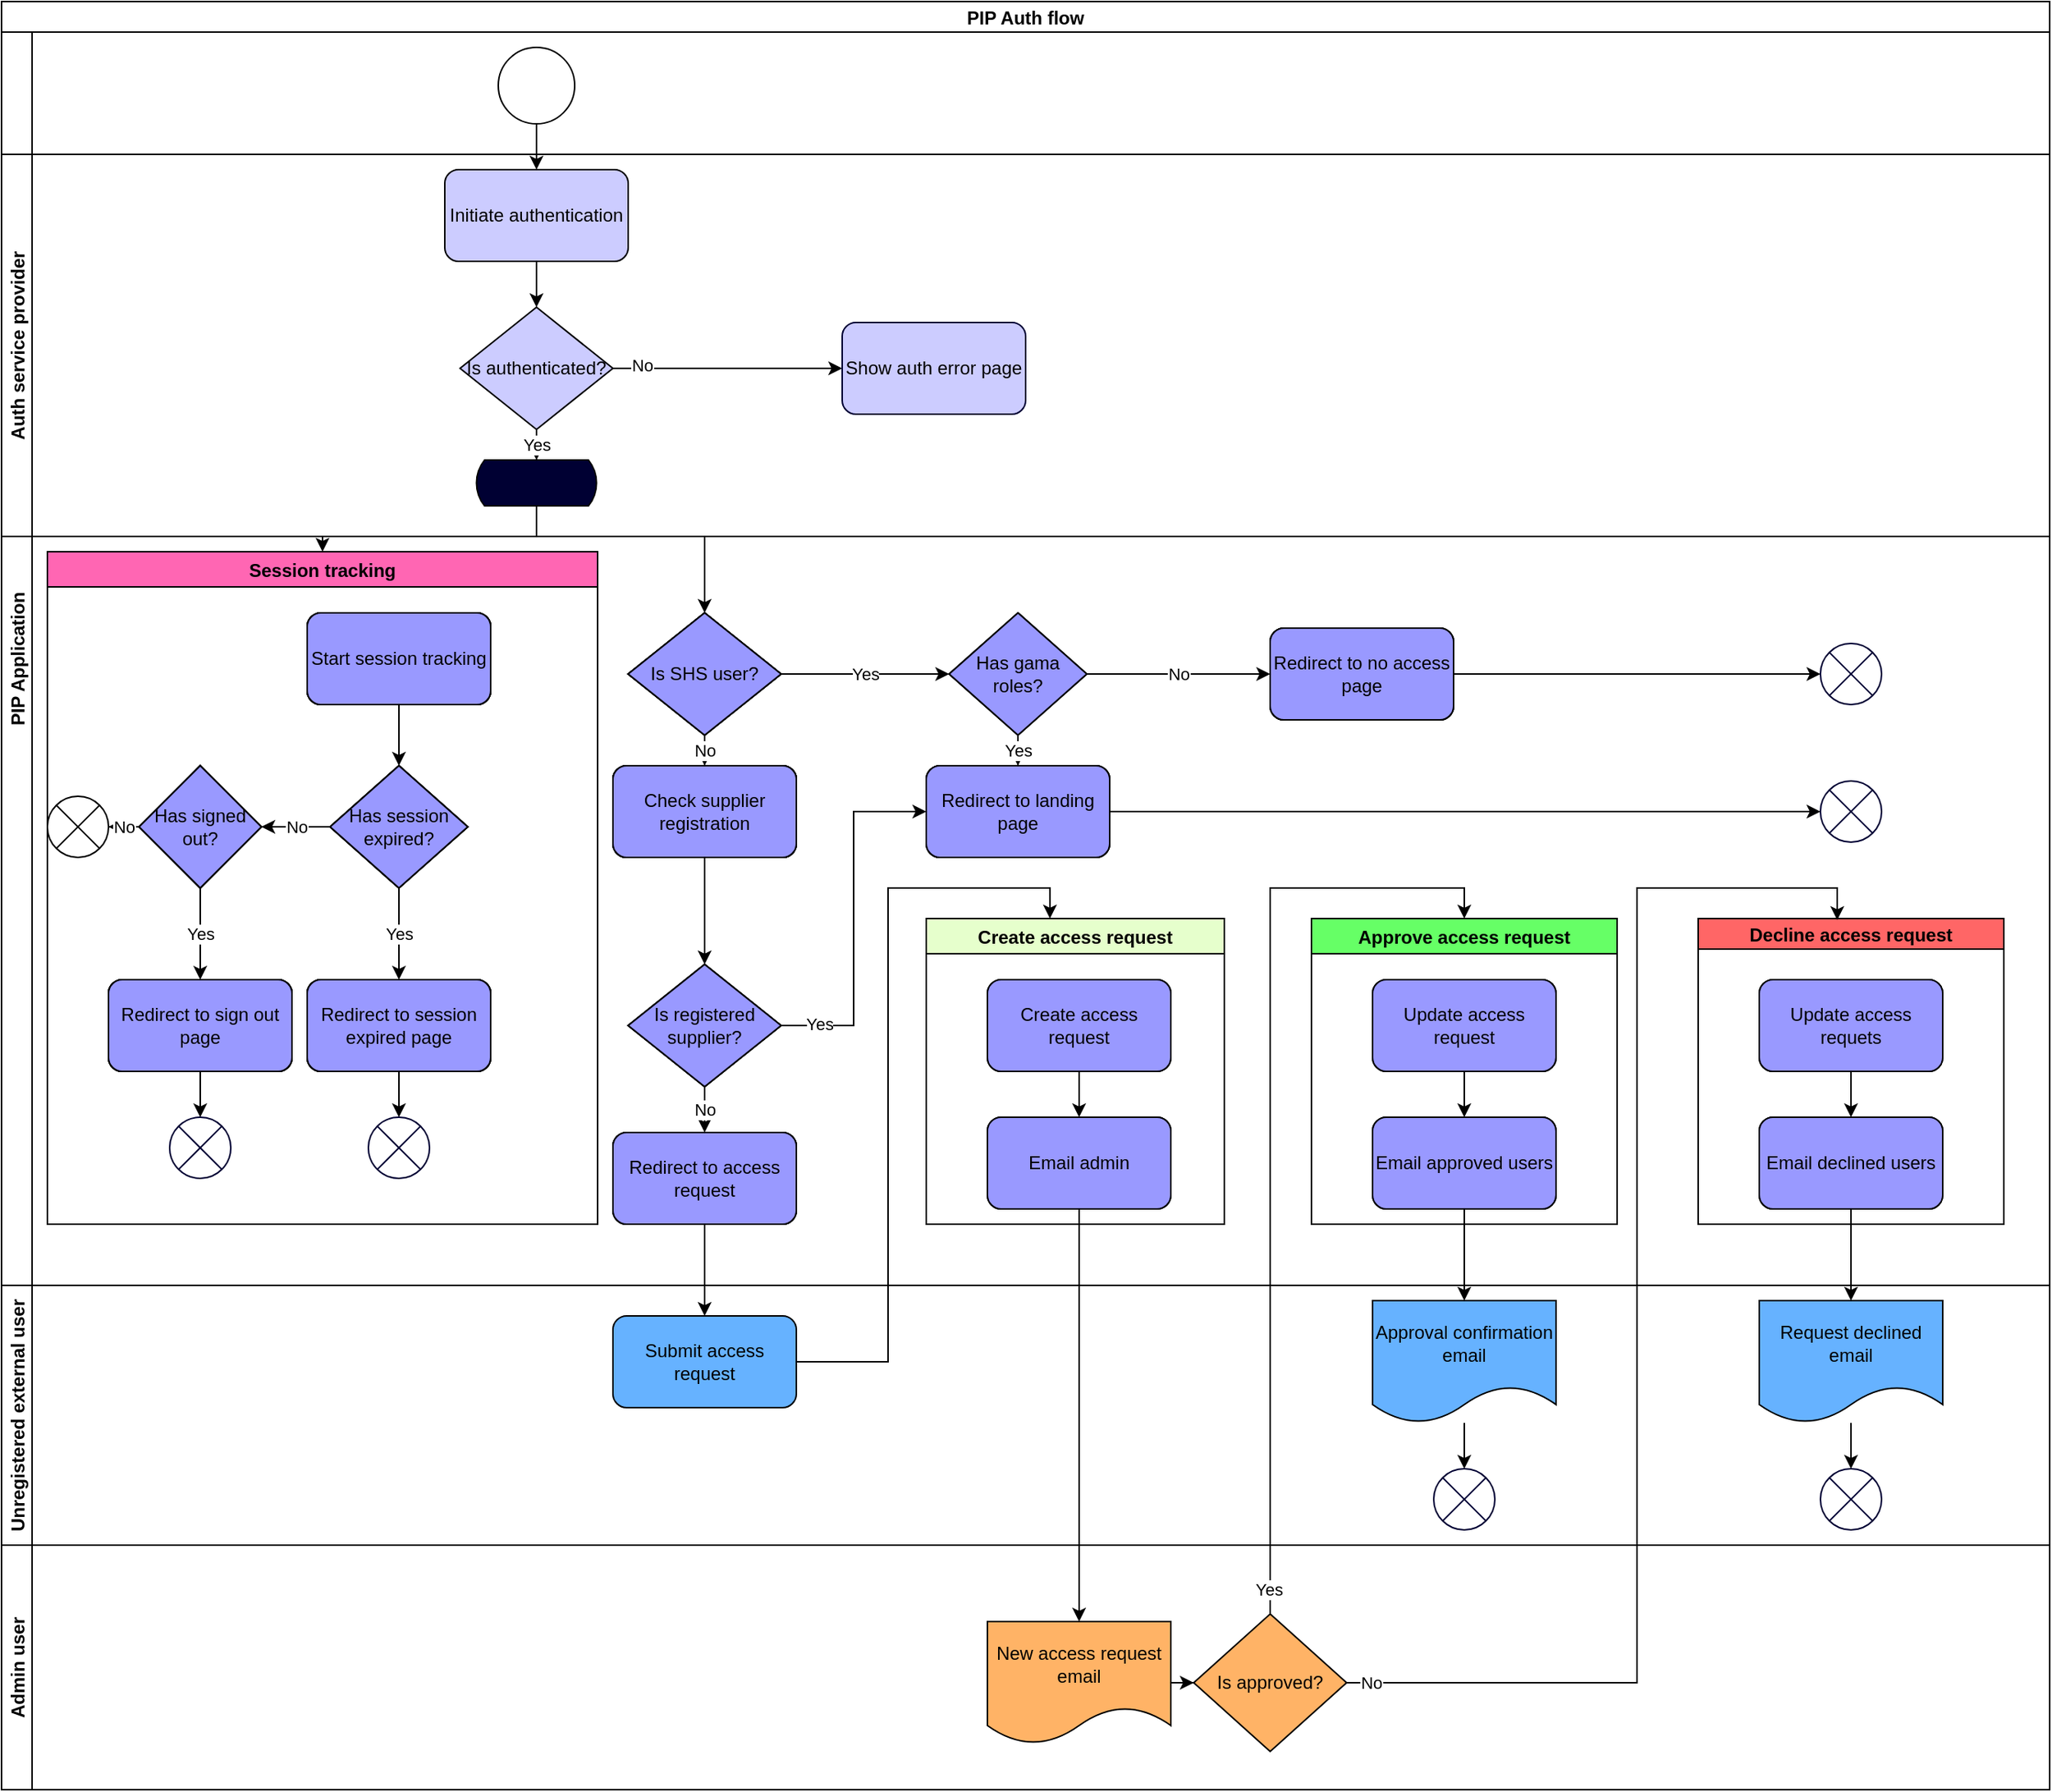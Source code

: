 <mxfile version="20.2.8" type="device"><diagram id="prtHgNgQTEPvFCAcTncT" name="Page-1"><mxGraphModel dx="2728" dy="1207" grid="1" gridSize="10" guides="1" tooltips="1" connect="1" arrows="1" fold="1" page="1" pageScale="1" pageWidth="827" pageHeight="1169" math="0" shadow="0"><root><mxCell id="0"/><mxCell id="1" parent="0"/><mxCell id="AHH3TaxXAms-2D3WKNgO-34" value="PIP Auth flow" style="swimlane;childLayout=stackLayout;resizeParent=1;resizeParentMax=0;horizontal=1;startSize=20;horizontalStack=0;" vertex="1" parent="1"><mxGeometry x="-30" width="1340" height="840" as="geometry"/></mxCell><mxCell id="AHH3TaxXAms-2D3WKNgO-36" value="PIP Application" style="swimlane;startSize=20;horizontal=0;" vertex="1" parent="AHH3TaxXAms-2D3WKNgO-34"><mxGeometry y="20" width="1340" height="820" as="geometry"/></mxCell><mxCell id="AHH3TaxXAms-2D3WKNgO-35" value="Auth service provider" style="swimlane;startSize=20;horizontal=0;" vertex="1" parent="AHH3TaxXAms-2D3WKNgO-36"><mxGeometry y="80" width="1340" height="250" as="geometry"/></mxCell><mxCell id="AHH3TaxXAms-2D3WKNgO-130" value="Yes" style="edgeStyle=orthogonalEdgeStyle;rounded=0;orthogonalLoop=1;jettySize=auto;html=1;" edge="1" parent="AHH3TaxXAms-2D3WKNgO-35" source="AHH3TaxXAms-2D3WKNgO-7" target="AHH3TaxXAms-2D3WKNgO-68"><mxGeometry relative="1" as="geometry"/></mxCell><mxCell id="AHH3TaxXAms-2D3WKNgO-196" style="edgeStyle=orthogonalEdgeStyle;rounded=0;orthogonalLoop=1;jettySize=auto;html=1;entryX=0;entryY=0.5;entryDx=0;entryDy=0;" edge="1" parent="AHH3TaxXAms-2D3WKNgO-35" source="AHH3TaxXAms-2D3WKNgO-7" target="AHH3TaxXAms-2D3WKNgO-195"><mxGeometry relative="1" as="geometry"/></mxCell><mxCell id="AHH3TaxXAms-2D3WKNgO-197" value="No" style="edgeLabel;html=1;align=center;verticalAlign=middle;resizable=0;points=[];" vertex="1" connectable="0" parent="AHH3TaxXAms-2D3WKNgO-196"><mxGeometry x="-0.744" y="2" relative="1" as="geometry"><mxPoint as="offset"/></mxGeometry></mxCell><mxCell id="AHH3TaxXAms-2D3WKNgO-7" value="Is authenticated?" style="rhombus;whiteSpace=wrap;html=1;fillColor=#CCCCFF;" vertex="1" parent="AHH3TaxXAms-2D3WKNgO-35"><mxGeometry x="300" y="100" width="100" height="80" as="geometry"/></mxCell><mxCell id="AHH3TaxXAms-2D3WKNgO-6" value="Initiate authentication" style="rounded=1;whiteSpace=wrap;html=1;fillColor=#CCCCFF;" vertex="1" parent="AHH3TaxXAms-2D3WKNgO-35"><mxGeometry x="290" y="10" width="120" height="60" as="geometry"/></mxCell><mxCell id="AHH3TaxXAms-2D3WKNgO-66" value="" style="edgeStyle=orthogonalEdgeStyle;rounded=0;orthogonalLoop=1;jettySize=auto;html=1;" edge="1" parent="AHH3TaxXAms-2D3WKNgO-35" source="AHH3TaxXAms-2D3WKNgO-6" target="AHH3TaxXAms-2D3WKNgO-7"><mxGeometry relative="1" as="geometry"/></mxCell><mxCell id="AHH3TaxXAms-2D3WKNgO-68" value="" style="html=1;dashed=0;whitespace=wrap;shape=mxgraph.dfd.loop;fillColor=#000033;" vertex="1" parent="AHH3TaxXAms-2D3WKNgO-35"><mxGeometry x="310" y="200" width="80" height="30" as="geometry"/></mxCell><mxCell id="AHH3TaxXAms-2D3WKNgO-195" value="Show auth error page" style="rounded=1;whiteSpace=wrap;html=1;strokeColor=#000033;fillColor=#CCCCFF;" vertex="1" parent="AHH3TaxXAms-2D3WKNgO-35"><mxGeometry x="550" y="110" width="120" height="60" as="geometry"/></mxCell><mxCell id="AHH3TaxXAms-2D3WKNgO-5" value="" style="ellipse;whiteSpace=wrap;html=1;aspect=fixed;" vertex="1" parent="AHH3TaxXAms-2D3WKNgO-36"><mxGeometry x="325" y="10" width="50" height="50" as="geometry"/></mxCell><mxCell id="AHH3TaxXAms-2D3WKNgO-12" value="Session tracking" style="swimlane;fillColor=#FF66B3;" vertex="1" parent="AHH3TaxXAms-2D3WKNgO-36"><mxGeometry x="30" y="340" width="360" height="440" as="geometry"/></mxCell><mxCell id="AHH3TaxXAms-2D3WKNgO-109" value="" style="edgeStyle=orthogonalEdgeStyle;rounded=0;orthogonalLoop=1;jettySize=auto;html=1;" edge="1" parent="AHH3TaxXAms-2D3WKNgO-12" source="AHH3TaxXAms-2D3WKNgO-10" target="AHH3TaxXAms-2D3WKNgO-107"><mxGeometry relative="1" as="geometry"/></mxCell><mxCell id="AHH3TaxXAms-2D3WKNgO-10" value="Redirect to session expired page" style="rounded=1;whiteSpace=wrap;html=1;" vertex="1" parent="AHH3TaxXAms-2D3WKNgO-12"><mxGeometry x="170" y="280" width="120" height="60" as="geometry"/></mxCell><mxCell id="AHH3TaxXAms-2D3WKNgO-99" value="No" style="edgeStyle=orthogonalEdgeStyle;rounded=0;orthogonalLoop=1;jettySize=auto;html=1;" edge="1" parent="AHH3TaxXAms-2D3WKNgO-12" source="AHH3TaxXAms-2D3WKNgO-9" target="AHH3TaxXAms-2D3WKNgO-31"><mxGeometry relative="1" as="geometry"/></mxCell><mxCell id="AHH3TaxXAms-2D3WKNgO-101" value="Yes" style="edgeStyle=orthogonalEdgeStyle;rounded=0;orthogonalLoop=1;jettySize=auto;html=1;" edge="1" parent="AHH3TaxXAms-2D3WKNgO-12" source="AHH3TaxXAms-2D3WKNgO-9" target="AHH3TaxXAms-2D3WKNgO-10"><mxGeometry relative="1" as="geometry"/></mxCell><mxCell id="AHH3TaxXAms-2D3WKNgO-9" value="Has session expired?" style="rhombus;whiteSpace=wrap;html=1;" vertex="1" parent="AHH3TaxXAms-2D3WKNgO-12"><mxGeometry x="185" y="140" width="90" height="80" as="geometry"/></mxCell><mxCell id="AHH3TaxXAms-2D3WKNgO-98" value="" style="edgeStyle=orthogonalEdgeStyle;rounded=0;orthogonalLoop=1;jettySize=auto;html=1;" edge="1" parent="AHH3TaxXAms-2D3WKNgO-12" source="AHH3TaxXAms-2D3WKNgO-8" target="AHH3TaxXAms-2D3WKNgO-9"><mxGeometry relative="1" as="geometry"/></mxCell><mxCell id="AHH3TaxXAms-2D3WKNgO-8" value="Start session tracking" style="rounded=1;whiteSpace=wrap;html=1;" vertex="1" parent="AHH3TaxXAms-2D3WKNgO-12"><mxGeometry x="170" y="40" width="120" height="60" as="geometry"/></mxCell><mxCell id="AHH3TaxXAms-2D3WKNgO-100" value="No" style="edgeStyle=orthogonalEdgeStyle;rounded=0;orthogonalLoop=1;jettySize=auto;html=1;" edge="1" parent="AHH3TaxXAms-2D3WKNgO-12" source="AHH3TaxXAms-2D3WKNgO-31" target="AHH3TaxXAms-2D3WKNgO-32"><mxGeometry relative="1" as="geometry"/></mxCell><mxCell id="AHH3TaxXAms-2D3WKNgO-102" value="Yes" style="edgeStyle=orthogonalEdgeStyle;rounded=0;orthogonalLoop=1;jettySize=auto;html=1;" edge="1" parent="AHH3TaxXAms-2D3WKNgO-12" source="AHH3TaxXAms-2D3WKNgO-31" target="AHH3TaxXAms-2D3WKNgO-33"><mxGeometry relative="1" as="geometry"/></mxCell><mxCell id="AHH3TaxXAms-2D3WKNgO-31" value="Has signed out?" style="rhombus;whiteSpace=wrap;html=1;" vertex="1" parent="AHH3TaxXAms-2D3WKNgO-12"><mxGeometry x="60" y="140" width="80" height="80" as="geometry"/></mxCell><mxCell id="AHH3TaxXAms-2D3WKNgO-32" value="" style="shape=sumEllipse;perimeter=ellipsePerimeter;whiteSpace=wrap;html=1;backgroundOutline=1;" vertex="1" parent="AHH3TaxXAms-2D3WKNgO-12"><mxGeometry y="160" width="40" height="40" as="geometry"/></mxCell><mxCell id="AHH3TaxXAms-2D3WKNgO-108" value="" style="edgeStyle=orthogonalEdgeStyle;rounded=0;orthogonalLoop=1;jettySize=auto;html=1;" edge="1" parent="AHH3TaxXAms-2D3WKNgO-12" source="AHH3TaxXAms-2D3WKNgO-33" target="AHH3TaxXAms-2D3WKNgO-106"><mxGeometry relative="1" as="geometry"/></mxCell><mxCell id="AHH3TaxXAms-2D3WKNgO-33" value="Redirect to sign out page" style="rounded=1;whiteSpace=wrap;html=1;" vertex="1" parent="AHH3TaxXAms-2D3WKNgO-12"><mxGeometry x="40" y="280" width="120" height="60" as="geometry"/></mxCell><mxCell id="AHH3TaxXAms-2D3WKNgO-106" value="" style="shape=sumEllipse;perimeter=ellipsePerimeter;whiteSpace=wrap;html=1;backgroundOutline=1;strokeColor=#000033;" vertex="1" parent="AHH3TaxXAms-2D3WKNgO-12"><mxGeometry x="80" y="370" width="40" height="40" as="geometry"/></mxCell><mxCell id="AHH3TaxXAms-2D3WKNgO-107" value="" style="shape=sumEllipse;perimeter=ellipsePerimeter;whiteSpace=wrap;html=1;backgroundOutline=1;strokeColor=#000033;" vertex="1" parent="AHH3TaxXAms-2D3WKNgO-12"><mxGeometry x="210" y="370" width="40" height="40" as="geometry"/></mxCell><mxCell id="AHH3TaxXAms-2D3WKNgO-76" value="No" style="edgeStyle=orthogonalEdgeStyle;rounded=0;orthogonalLoop=1;jettySize=auto;html=1;" edge="1" parent="AHH3TaxXAms-2D3WKNgO-36" source="AHH3TaxXAms-2D3WKNgO-11" target="AHH3TaxXAms-2D3WKNgO-17"><mxGeometry relative="1" as="geometry"/></mxCell><mxCell id="AHH3TaxXAms-2D3WKNgO-77" value="Yes" style="edgeStyle=orthogonalEdgeStyle;rounded=0;orthogonalLoop=1;jettySize=auto;html=1;entryX=0;entryY=0.5;entryDx=0;entryDy=0;" edge="1" parent="AHH3TaxXAms-2D3WKNgO-36" source="AHH3TaxXAms-2D3WKNgO-11" target="AHH3TaxXAms-2D3WKNgO-13"><mxGeometry relative="1" as="geometry"/></mxCell><mxCell id="AHH3TaxXAms-2D3WKNgO-11" value="Is SHS user?" style="rhombus;whiteSpace=wrap;html=1;" vertex="1" parent="AHH3TaxXAms-2D3WKNgO-36"><mxGeometry x="410" y="380" width="100" height="80" as="geometry"/></mxCell><mxCell id="AHH3TaxXAms-2D3WKNgO-65" value="" style="edgeStyle=orthogonalEdgeStyle;rounded=0;orthogonalLoop=1;jettySize=auto;html=1;" edge="1" parent="AHH3TaxXAms-2D3WKNgO-36" source="AHH3TaxXAms-2D3WKNgO-5" target="AHH3TaxXAms-2D3WKNgO-6"><mxGeometry relative="1" as="geometry"/></mxCell><mxCell id="AHH3TaxXAms-2D3WKNgO-72" style="edgeStyle=orthogonalEdgeStyle;rounded=0;orthogonalLoop=1;jettySize=auto;html=1;" edge="1" parent="AHH3TaxXAms-2D3WKNgO-36" source="AHH3TaxXAms-2D3WKNgO-68" target="AHH3TaxXAms-2D3WKNgO-11"><mxGeometry relative="1" as="geometry"><Array as="points"><mxPoint x="350" y="330"/><mxPoint x="460" y="330"/></Array></mxGeometry></mxCell><mxCell id="AHH3TaxXAms-2D3WKNgO-78" value="No" style="edgeStyle=orthogonalEdgeStyle;rounded=0;orthogonalLoop=1;jettySize=auto;html=1;entryX=0;entryY=0.5;entryDx=0;entryDy=0;" edge="1" parent="AHH3TaxXAms-2D3WKNgO-36" source="AHH3TaxXAms-2D3WKNgO-13" target="AHH3TaxXAms-2D3WKNgO-14"><mxGeometry relative="1" as="geometry"/></mxCell><mxCell id="AHH3TaxXAms-2D3WKNgO-124" value="Yes" style="edgeStyle=orthogonalEdgeStyle;rounded=0;orthogonalLoop=1;jettySize=auto;html=1;" edge="1" parent="AHH3TaxXAms-2D3WKNgO-36" source="AHH3TaxXAms-2D3WKNgO-13" target="AHH3TaxXAms-2D3WKNgO-15"><mxGeometry relative="1" as="geometry"/></mxCell><mxCell id="AHH3TaxXAms-2D3WKNgO-13" value="Has gama roles?" style="rhombus;whiteSpace=wrap;html=1;" vertex="1" parent="AHH3TaxXAms-2D3WKNgO-36"><mxGeometry x="620" y="380" width="90" height="80" as="geometry"/></mxCell><mxCell id="AHH3TaxXAms-2D3WKNgO-114" style="edgeStyle=orthogonalEdgeStyle;rounded=0;orthogonalLoop=1;jettySize=auto;html=1;" edge="1" parent="AHH3TaxXAms-2D3WKNgO-36" source="AHH3TaxXAms-2D3WKNgO-14" target="AHH3TaxXAms-2D3WKNgO-113"><mxGeometry relative="1" as="geometry"/></mxCell><mxCell id="AHH3TaxXAms-2D3WKNgO-14" value="Redirect to no access page" style="rounded=1;whiteSpace=wrap;html=1;" vertex="1" parent="AHH3TaxXAms-2D3WKNgO-36"><mxGeometry x="830" y="390" width="120" height="60" as="geometry"/></mxCell><mxCell id="AHH3TaxXAms-2D3WKNgO-80" style="edgeStyle=orthogonalEdgeStyle;rounded=0;orthogonalLoop=1;jettySize=auto;html=1;entryX=0.5;entryY=0;entryDx=0;entryDy=0;" edge="1" parent="AHH3TaxXAms-2D3WKNgO-36" source="AHH3TaxXAms-2D3WKNgO-17" target="AHH3TaxXAms-2D3WKNgO-18"><mxGeometry relative="1" as="geometry"/></mxCell><mxCell id="AHH3TaxXAms-2D3WKNgO-17" value="Check supplier registration" style="rounded=1;whiteSpace=wrap;html=1;" vertex="1" parent="AHH3TaxXAms-2D3WKNgO-36"><mxGeometry x="400" y="480" width="120" height="60" as="geometry"/></mxCell><mxCell id="AHH3TaxXAms-2D3WKNgO-81" value="No" style="edgeStyle=orthogonalEdgeStyle;rounded=0;orthogonalLoop=1;jettySize=auto;html=1;entryX=0.5;entryY=0;entryDx=0;entryDy=0;" edge="1" parent="AHH3TaxXAms-2D3WKNgO-36" source="AHH3TaxXAms-2D3WKNgO-18" target="AHH3TaxXAms-2D3WKNgO-19"><mxGeometry relative="1" as="geometry"/></mxCell><mxCell id="AHH3TaxXAms-2D3WKNgO-125" style="edgeStyle=orthogonalEdgeStyle;rounded=0;orthogonalLoop=1;jettySize=auto;html=1;entryX=0;entryY=0.5;entryDx=0;entryDy=0;" edge="1" parent="AHH3TaxXAms-2D3WKNgO-36" source="AHH3TaxXAms-2D3WKNgO-18" target="AHH3TaxXAms-2D3WKNgO-15"><mxGeometry relative="1" as="geometry"/></mxCell><mxCell id="AHH3TaxXAms-2D3WKNgO-138" value="Yes" style="edgeLabel;html=1;align=center;verticalAlign=middle;resizable=0;points=[];" vertex="1" connectable="0" parent="AHH3TaxXAms-2D3WKNgO-125"><mxGeometry x="-0.787" y="1" relative="1" as="geometry"><mxPoint as="offset"/></mxGeometry></mxCell><mxCell id="AHH3TaxXAms-2D3WKNgO-18" value="Is registered supplier?" style="rhombus;whiteSpace=wrap;html=1;" vertex="1" parent="AHH3TaxXAms-2D3WKNgO-36"><mxGeometry x="410" y="610" width="100" height="80" as="geometry"/></mxCell><mxCell id="AHH3TaxXAms-2D3WKNgO-19" value="Redirect to access request" style="rounded=1;whiteSpace=wrap;html=1;" vertex="1" parent="AHH3TaxXAms-2D3WKNgO-36"><mxGeometry x="400" y="720" width="120" height="60" as="geometry"/></mxCell><mxCell id="AHH3TaxXAms-2D3WKNgO-110" value="" style="shape=sumEllipse;perimeter=ellipsePerimeter;whiteSpace=wrap;html=1;backgroundOutline=1;strokeColor=#000033;" vertex="1" parent="AHH3TaxXAms-2D3WKNgO-36"><mxGeometry x="1190" y="490" width="40" height="40" as="geometry"/></mxCell><mxCell id="AHH3TaxXAms-2D3WKNgO-113" value="" style="shape=sumEllipse;perimeter=ellipsePerimeter;whiteSpace=wrap;html=1;backgroundOutline=1;strokeColor=#000033;" vertex="1" parent="AHH3TaxXAms-2D3WKNgO-36"><mxGeometry x="1190" y="400" width="40" height="40" as="geometry"/></mxCell><mxCell id="AHH3TaxXAms-2D3WKNgO-15" value="Redirect to home page" style="rounded=1;whiteSpace=wrap;html=1;" vertex="1" parent="AHH3TaxXAms-2D3WKNgO-36"><mxGeometry x="605" y="480" width="120" height="60" as="geometry"/></mxCell><mxCell id="AHH3TaxXAms-2D3WKNgO-112" value="" style="edgeStyle=orthogonalEdgeStyle;rounded=0;orthogonalLoop=1;jettySize=auto;html=1;" edge="1" parent="AHH3TaxXAms-2D3WKNgO-36" source="AHH3TaxXAms-2D3WKNgO-15" target="AHH3TaxXAms-2D3WKNgO-110"><mxGeometry relative="1" as="geometry"/></mxCell><mxCell id="AHH3TaxXAms-2D3WKNgO-28" value="Decline access request" style="swimlane;startSize=20;fillColor=#FF6666;" vertex="1" parent="AHH3TaxXAms-2D3WKNgO-36"><mxGeometry x="1110" y="580" width="200" height="200" as="geometry"/></mxCell><mxCell id="AHH3TaxXAms-2D3WKNgO-29" value="Email declined users" style="rounded=1;whiteSpace=wrap;html=1;fillColor=#9999FF;" vertex="1" parent="AHH3TaxXAms-2D3WKNgO-28"><mxGeometry x="40" y="130" width="120" height="60" as="geometry"/></mxCell><mxCell id="AHH3TaxXAms-2D3WKNgO-92" value="" style="edgeStyle=orthogonalEdgeStyle;rounded=0;orthogonalLoop=1;jettySize=auto;html=1;" edge="1" parent="AHH3TaxXAms-2D3WKNgO-28" source="AHH3TaxXAms-2D3WKNgO-30" target="AHH3TaxXAms-2D3WKNgO-29"><mxGeometry relative="1" as="geometry"/></mxCell><mxCell id="AHH3TaxXAms-2D3WKNgO-30" value="Update access requets" style="rounded=1;whiteSpace=wrap;html=1;fillColor=#9999FF;" vertex="1" parent="AHH3TaxXAms-2D3WKNgO-28"><mxGeometry x="40" y="40" width="120" height="60" as="geometry"/></mxCell><mxCell id="AHH3TaxXAms-2D3WKNgO-25" value="Approve access request" style="swimlane;fillColor=#66FF66;" vertex="1" parent="AHH3TaxXAms-2D3WKNgO-36"><mxGeometry x="857" y="580" width="200" height="200" as="geometry"/></mxCell><mxCell id="AHH3TaxXAms-2D3WKNgO-26" value="Email approved users" style="rounded=1;whiteSpace=wrap;html=1;fillColor=#9999FF;" vertex="1" parent="AHH3TaxXAms-2D3WKNgO-25"><mxGeometry x="40" y="130" width="120" height="60" as="geometry"/></mxCell><mxCell id="AHH3TaxXAms-2D3WKNgO-104" value="" style="edgeStyle=orthogonalEdgeStyle;rounded=0;orthogonalLoop=1;jettySize=auto;html=1;" edge="1" parent="AHH3TaxXAms-2D3WKNgO-25" source="AHH3TaxXAms-2D3WKNgO-27" target="AHH3TaxXAms-2D3WKNgO-26"><mxGeometry relative="1" as="geometry"/></mxCell><mxCell id="AHH3TaxXAms-2D3WKNgO-27" value="Update access request" style="rounded=1;whiteSpace=wrap;html=1;fillColor=#9999FF;" vertex="1" parent="AHH3TaxXAms-2D3WKNgO-25"><mxGeometry x="40" y="40" width="120" height="60" as="geometry"/></mxCell><mxCell id="AHH3TaxXAms-2D3WKNgO-24" value="Create access request" style="swimlane;fillColor=#E6FFCC;" vertex="1" parent="AHH3TaxXAms-2D3WKNgO-36"><mxGeometry x="605" y="580" width="195" height="200" as="geometry"/></mxCell><mxCell id="AHH3TaxXAms-2D3WKNgO-23" value="Email admin" style="rounded=1;whiteSpace=wrap;html=1;fillColor=#9999FF;" vertex="1" parent="AHH3TaxXAms-2D3WKNgO-24"><mxGeometry x="40" y="130" width="120" height="60" as="geometry"/></mxCell><mxCell id="AHH3TaxXAms-2D3WKNgO-103" value="" style="edgeStyle=orthogonalEdgeStyle;rounded=0;orthogonalLoop=1;jettySize=auto;html=1;" edge="1" parent="AHH3TaxXAms-2D3WKNgO-24" source="AHH3TaxXAms-2D3WKNgO-22" target="AHH3TaxXAms-2D3WKNgO-23"><mxGeometry relative="1" as="geometry"/></mxCell><mxCell id="AHH3TaxXAms-2D3WKNgO-22" value="Create access request" style="rounded=1;whiteSpace=wrap;html=1;fillColor=#9999FF;" vertex="1" parent="AHH3TaxXAms-2D3WKNgO-24"><mxGeometry x="40" y="40" width="120" height="60" as="geometry"/></mxCell><mxCell id="AHH3TaxXAms-2D3WKNgO-156" value="Start session tracking" style="rounded=1;whiteSpace=wrap;html=1;fillColor=#9999FF;" vertex="1" parent="AHH3TaxXAms-2D3WKNgO-24"><mxGeometry x="-405" y="-200" width="120" height="60" as="geometry"/></mxCell><mxCell id="AHH3TaxXAms-2D3WKNgO-157" value="Has signed out?" style="rhombus;whiteSpace=wrap;html=1;fillColor=#9999FF;" vertex="1" parent="AHH3TaxXAms-2D3WKNgO-24"><mxGeometry x="-515" y="-100" width="80" height="80" as="geometry"/></mxCell><mxCell id="AHH3TaxXAms-2D3WKNgO-158" value="Has session expired?" style="rhombus;whiteSpace=wrap;html=1;fillColor=#9999FF;" vertex="1" parent="AHH3TaxXAms-2D3WKNgO-24"><mxGeometry x="-390" y="-100" width="90" height="80" as="geometry"/></mxCell><mxCell id="AHH3TaxXAms-2D3WKNgO-159" value="Redirect to sign out page" style="rounded=1;whiteSpace=wrap;html=1;fillColor=#9999FF;" vertex="1" parent="AHH3TaxXAms-2D3WKNgO-24"><mxGeometry x="-535" y="40" width="120" height="60" as="geometry"/></mxCell><mxCell id="AHH3TaxXAms-2D3WKNgO-160" value="Redirect to session expired page" style="rounded=1;whiteSpace=wrap;html=1;fillColor=#9999FF;" vertex="1" parent="AHH3TaxXAms-2D3WKNgO-24"><mxGeometry x="-405" y="40" width="120" height="60" as="geometry"/></mxCell><mxCell id="AHH3TaxXAms-2D3WKNgO-161" value="Is SHS user?" style="rhombus;whiteSpace=wrap;html=1;fillColor=#9999FF;" vertex="1" parent="AHH3TaxXAms-2D3WKNgO-24"><mxGeometry x="-195" y="-200" width="100" height="80" as="geometry"/></mxCell><mxCell id="AHH3TaxXAms-2D3WKNgO-162" value="Check supplier registration" style="rounded=1;whiteSpace=wrap;html=1;fillColor=#9999FF;" vertex="1" parent="AHH3TaxXAms-2D3WKNgO-24"><mxGeometry x="-205" y="-100" width="120" height="60" as="geometry"/></mxCell><mxCell id="AHH3TaxXAms-2D3WKNgO-163" value="Is registered supplier?" style="rhombus;whiteSpace=wrap;html=1;fillColor=#9999FF;" vertex="1" parent="AHH3TaxXAms-2D3WKNgO-24"><mxGeometry x="-195" y="30" width="100" height="80" as="geometry"/></mxCell><mxCell id="AHH3TaxXAms-2D3WKNgO-164" value="Redirect to access request" style="rounded=1;whiteSpace=wrap;html=1;fillColor=#9999FF;" vertex="1" parent="AHH3TaxXAms-2D3WKNgO-24"><mxGeometry x="-205" y="140" width="120" height="60" as="geometry"/></mxCell><mxCell id="AHH3TaxXAms-2D3WKNgO-165" value="Has gama roles?" style="rhombus;whiteSpace=wrap;html=1;fillColor=#9999FF;" vertex="1" parent="AHH3TaxXAms-2D3WKNgO-24"><mxGeometry x="15" y="-200" width="90" height="80" as="geometry"/></mxCell><mxCell id="AHH3TaxXAms-2D3WKNgO-166" value="Redirect to home page" style="rounded=1;whiteSpace=wrap;html=1;fillColor=#9999FF;" vertex="1" parent="AHH3TaxXAms-2D3WKNgO-24"><mxGeometry y="-100" width="120" height="60" as="geometry"/></mxCell><mxCell id="AHH3TaxXAms-2D3WKNgO-167" value="Redirect to no access page" style="rounded=1;whiteSpace=wrap;html=1;fillColor=#9999FF;" vertex="1" parent="AHH3TaxXAms-2D3WKNgO-24"><mxGeometry x="225" y="-190" width="120" height="60" as="geometry"/></mxCell><mxCell id="AHH3TaxXAms-2D3WKNgO-132" style="edgeStyle=orthogonalEdgeStyle;rounded=0;orthogonalLoop=1;jettySize=auto;html=1;" edge="1" parent="AHH3TaxXAms-2D3WKNgO-36" source="AHH3TaxXAms-2D3WKNgO-68" target="AHH3TaxXAms-2D3WKNgO-12"><mxGeometry relative="1" as="geometry"><Array as="points"><mxPoint x="350" y="330"/><mxPoint x="210" y="330"/></Array></mxGeometry></mxCell><mxCell id="AHH3TaxXAms-2D3WKNgO-141" value="Start session tracking" style="rounded=1;whiteSpace=wrap;html=1;" vertex="1" parent="AHH3TaxXAms-2D3WKNgO-36"><mxGeometry x="200" y="380" width="120" height="60" as="geometry"/></mxCell><mxCell id="AHH3TaxXAms-2D3WKNgO-142" value="Has signed out?" style="rhombus;whiteSpace=wrap;html=1;" vertex="1" parent="AHH3TaxXAms-2D3WKNgO-36"><mxGeometry x="90" y="480" width="80" height="80" as="geometry"/></mxCell><mxCell id="AHH3TaxXAms-2D3WKNgO-143" value="Has session expired?" style="rhombus;whiteSpace=wrap;html=1;" vertex="1" parent="AHH3TaxXAms-2D3WKNgO-36"><mxGeometry x="215" y="480" width="90" height="80" as="geometry"/></mxCell><mxCell id="AHH3TaxXAms-2D3WKNgO-144" value="Redirect to sign out page" style="rounded=1;whiteSpace=wrap;html=1;" vertex="1" parent="AHH3TaxXAms-2D3WKNgO-36"><mxGeometry x="70" y="620" width="120" height="60" as="geometry"/></mxCell><mxCell id="AHH3TaxXAms-2D3WKNgO-145" value="Redirect to session expired page" style="rounded=1;whiteSpace=wrap;html=1;" vertex="1" parent="AHH3TaxXAms-2D3WKNgO-36"><mxGeometry x="200" y="620" width="120" height="60" as="geometry"/></mxCell><mxCell id="AHH3TaxXAms-2D3WKNgO-146" value="Is SHS user?" style="rhombus;whiteSpace=wrap;html=1;" vertex="1" parent="AHH3TaxXAms-2D3WKNgO-36"><mxGeometry x="410" y="380" width="100" height="80" as="geometry"/></mxCell><mxCell id="AHH3TaxXAms-2D3WKNgO-147" value="Check supplier registration" style="rounded=1;whiteSpace=wrap;html=1;" vertex="1" parent="AHH3TaxXAms-2D3WKNgO-36"><mxGeometry x="400" y="480" width="120" height="60" as="geometry"/></mxCell><mxCell id="AHH3TaxXAms-2D3WKNgO-148" value="Start session tracking" style="rounded=1;whiteSpace=wrap;html=1;" vertex="1" parent="AHH3TaxXAms-2D3WKNgO-36"><mxGeometry x="200" y="380" width="120" height="60" as="geometry"/></mxCell><mxCell id="AHH3TaxXAms-2D3WKNgO-149" value="Has signed out?" style="rhombus;whiteSpace=wrap;html=1;" vertex="1" parent="AHH3TaxXAms-2D3WKNgO-36"><mxGeometry x="90" y="480" width="80" height="80" as="geometry"/></mxCell><mxCell id="AHH3TaxXAms-2D3WKNgO-150" value="Has session expired?" style="rhombus;whiteSpace=wrap;html=1;" vertex="1" parent="AHH3TaxXAms-2D3WKNgO-36"><mxGeometry x="215" y="480" width="90" height="80" as="geometry"/></mxCell><mxCell id="AHH3TaxXAms-2D3WKNgO-151" value="Redirect to sign out page" style="rounded=1;whiteSpace=wrap;html=1;" vertex="1" parent="AHH3TaxXAms-2D3WKNgO-36"><mxGeometry x="70" y="620" width="120" height="60" as="geometry"/></mxCell><mxCell id="AHH3TaxXAms-2D3WKNgO-152" value="Redirect to session expired page" style="rounded=1;whiteSpace=wrap;html=1;" vertex="1" parent="AHH3TaxXAms-2D3WKNgO-36"><mxGeometry x="200" y="620" width="120" height="60" as="geometry"/></mxCell><mxCell id="AHH3TaxXAms-2D3WKNgO-153" value="Is SHS user?" style="rhombus;whiteSpace=wrap;html=1;" vertex="1" parent="AHH3TaxXAms-2D3WKNgO-36"><mxGeometry x="410" y="380" width="100" height="80" as="geometry"/></mxCell><mxCell id="AHH3TaxXAms-2D3WKNgO-154" value="Check supplier registration" style="rounded=1;whiteSpace=wrap;html=1;" vertex="1" parent="AHH3TaxXAms-2D3WKNgO-36"><mxGeometry x="400" y="480" width="120" height="60" as="geometry"/></mxCell><mxCell id="AHH3TaxXAms-2D3WKNgO-155" value="Is registered supplier?" style="rhombus;whiteSpace=wrap;html=1;" vertex="1" parent="AHH3TaxXAms-2D3WKNgO-36"><mxGeometry x="410" y="610" width="100" height="80" as="geometry"/></mxCell><mxCell id="AHH3TaxXAms-2D3WKNgO-168" value="Start session tracking" style="rounded=1;whiteSpace=wrap;html=1;fillColor=#9999FF;" vertex="1" parent="AHH3TaxXAms-2D3WKNgO-36"><mxGeometry x="200" y="380" width="120" height="60" as="geometry"/></mxCell><mxCell id="AHH3TaxXAms-2D3WKNgO-169" value="Has signed out?" style="rhombus;whiteSpace=wrap;html=1;fillColor=#9999FF;" vertex="1" parent="AHH3TaxXAms-2D3WKNgO-36"><mxGeometry x="90" y="480" width="80" height="80" as="geometry"/></mxCell><mxCell id="AHH3TaxXAms-2D3WKNgO-170" value="Has session expired?" style="rhombus;whiteSpace=wrap;html=1;fillColor=#9999FF;" vertex="1" parent="AHH3TaxXAms-2D3WKNgO-36"><mxGeometry x="215" y="480" width="90" height="80" as="geometry"/></mxCell><mxCell id="AHH3TaxXAms-2D3WKNgO-171" value="Redirect to sign out page" style="rounded=1;whiteSpace=wrap;html=1;fillColor=#9999FF;" vertex="1" parent="AHH3TaxXAms-2D3WKNgO-36"><mxGeometry x="70" y="620" width="120" height="60" as="geometry"/></mxCell><mxCell id="AHH3TaxXAms-2D3WKNgO-172" value="Redirect to session expired page" style="rounded=1;whiteSpace=wrap;html=1;fillColor=#9999FF;" vertex="1" parent="AHH3TaxXAms-2D3WKNgO-36"><mxGeometry x="200" y="620" width="120" height="60" as="geometry"/></mxCell><mxCell id="AHH3TaxXAms-2D3WKNgO-173" value="Is SHS user?" style="rhombus;whiteSpace=wrap;html=1;fillColor=#9999FF;" vertex="1" parent="AHH3TaxXAms-2D3WKNgO-36"><mxGeometry x="410" y="380" width="100" height="80" as="geometry"/></mxCell><mxCell id="AHH3TaxXAms-2D3WKNgO-174" value="Check supplier registration" style="rounded=1;whiteSpace=wrap;html=1;fillColor=#9999FF;" vertex="1" parent="AHH3TaxXAms-2D3WKNgO-36"><mxGeometry x="400" y="480" width="120" height="60" as="geometry"/></mxCell><mxCell id="AHH3TaxXAms-2D3WKNgO-175" value="Is registered supplier?" style="rhombus;whiteSpace=wrap;html=1;fillColor=#9999FF;" vertex="1" parent="AHH3TaxXAms-2D3WKNgO-36"><mxGeometry x="410" y="610" width="100" height="80" as="geometry"/></mxCell><mxCell id="AHH3TaxXAms-2D3WKNgO-176" value="Redirect to access request" style="rounded=1;whiteSpace=wrap;html=1;fillColor=#9999FF;" vertex="1" parent="AHH3TaxXAms-2D3WKNgO-36"><mxGeometry x="400" y="720" width="120" height="60" as="geometry"/></mxCell><mxCell id="AHH3TaxXAms-2D3WKNgO-177" value="Has gama roles?" style="rhombus;whiteSpace=wrap;html=1;fillColor=#9999FF;" vertex="1" parent="AHH3TaxXAms-2D3WKNgO-36"><mxGeometry x="620" y="380" width="90" height="80" as="geometry"/></mxCell><mxCell id="AHH3TaxXAms-2D3WKNgO-178" value="Redirect to landing page" style="rounded=1;whiteSpace=wrap;html=1;fillColor=#9999FF;" vertex="1" parent="AHH3TaxXAms-2D3WKNgO-36"><mxGeometry x="605" y="480" width="120" height="60" as="geometry"/></mxCell><mxCell id="AHH3TaxXAms-2D3WKNgO-179" value="Redirect to no access page" style="rounded=1;whiteSpace=wrap;html=1;fillColor=#9999FF;" vertex="1" parent="AHH3TaxXAms-2D3WKNgO-36"><mxGeometry x="830" y="390" width="120" height="60" as="geometry"/></mxCell><mxCell id="AHH3TaxXAms-2D3WKNgO-180" value="Create access request" style="rounded=1;whiteSpace=wrap;html=1;fillColor=#9999FF;" vertex="1" parent="AHH3TaxXAms-2D3WKNgO-36"><mxGeometry x="645" y="620" width="120" height="60" as="geometry"/></mxCell><mxCell id="AHH3TaxXAms-2D3WKNgO-181" value="Email admin" style="rounded=1;whiteSpace=wrap;html=1;fillColor=#9999FF;" vertex="1" parent="AHH3TaxXAms-2D3WKNgO-36"><mxGeometry x="645" y="710" width="120" height="60" as="geometry"/></mxCell><mxCell id="AHH3TaxXAms-2D3WKNgO-182" value="Update access request" style="rounded=1;whiteSpace=wrap;html=1;fillColor=#9999FF;" vertex="1" parent="AHH3TaxXAms-2D3WKNgO-36"><mxGeometry x="897" y="620" width="120" height="60" as="geometry"/></mxCell><mxCell id="AHH3TaxXAms-2D3WKNgO-183" value="Email approved users" style="rounded=1;whiteSpace=wrap;html=1;fillColor=#9999FF;" vertex="1" parent="AHH3TaxXAms-2D3WKNgO-36"><mxGeometry x="897" y="710" width="120" height="60" as="geometry"/></mxCell><mxCell id="AHH3TaxXAms-2D3WKNgO-184" value="Update access requets" style="rounded=1;whiteSpace=wrap;html=1;fillColor=#9999FF;" vertex="1" parent="AHH3TaxXAms-2D3WKNgO-36"><mxGeometry x="1150" y="620" width="120" height="60" as="geometry"/></mxCell><mxCell id="AHH3TaxXAms-2D3WKNgO-185" value="Email declined users" style="rounded=1;whiteSpace=wrap;html=1;fillColor=#9999FF;" vertex="1" parent="AHH3TaxXAms-2D3WKNgO-36"><mxGeometry x="1150" y="710" width="120" height="60" as="geometry"/></mxCell><mxCell id="AHH3TaxXAms-2D3WKNgO-37" value="Unregistered external user" style="swimlane;startSize=20;horizontal=0;" vertex="1" parent="1"><mxGeometry x="-30" y="840" width="1340" height="170" as="geometry"/></mxCell><mxCell id="AHH3TaxXAms-2D3WKNgO-95" value="" style="edgeStyle=orthogonalEdgeStyle;rounded=0;orthogonalLoop=1;jettySize=auto;html=1;" edge="1" parent="AHH3TaxXAms-2D3WKNgO-37" source="AHH3TaxXAms-2D3WKNgO-39" target="AHH3TaxXAms-2D3WKNgO-43"><mxGeometry relative="1" as="geometry"/></mxCell><mxCell id="AHH3TaxXAms-2D3WKNgO-39" value="Approval confirmation email" style="shape=document;whiteSpace=wrap;html=1;boundedLbl=1;fillColor=#66B2FF;" vertex="1" parent="AHH3TaxXAms-2D3WKNgO-37"><mxGeometry x="897" y="10" width="120" height="80" as="geometry"/></mxCell><mxCell id="AHH3TaxXAms-2D3WKNgO-96" value="" style="edgeStyle=orthogonalEdgeStyle;rounded=0;orthogonalLoop=1;jettySize=auto;html=1;" edge="1" parent="AHH3TaxXAms-2D3WKNgO-37" source="AHH3TaxXAms-2D3WKNgO-40" target="AHH3TaxXAms-2D3WKNgO-44"><mxGeometry relative="1" as="geometry"/></mxCell><mxCell id="AHH3TaxXAms-2D3WKNgO-40" value="Request declined email" style="shape=document;whiteSpace=wrap;html=1;boundedLbl=1;fillColor=#66B2FF;" vertex="1" parent="AHH3TaxXAms-2D3WKNgO-37"><mxGeometry x="1150" y="10" width="120" height="80" as="geometry"/></mxCell><mxCell id="AHH3TaxXAms-2D3WKNgO-43" value="" style="shape=sumEllipse;perimeter=ellipsePerimeter;whiteSpace=wrap;html=1;backgroundOutline=1;strokeColor=#000033;" vertex="1" parent="AHH3TaxXAms-2D3WKNgO-37"><mxGeometry x="937" y="120" width="40" height="40" as="geometry"/></mxCell><mxCell id="AHH3TaxXAms-2D3WKNgO-44" value="" style="shape=sumEllipse;perimeter=ellipsePerimeter;whiteSpace=wrap;html=1;backgroundOutline=1;strokeColor=#000033;" vertex="1" parent="AHH3TaxXAms-2D3WKNgO-37"><mxGeometry x="1190" y="120" width="40" height="40" as="geometry"/></mxCell><mxCell id="AHH3TaxXAms-2D3WKNgO-51" value="Submit access request" style="rounded=1;whiteSpace=wrap;html=1;fillColor=#66B2FF;" vertex="1" parent="AHH3TaxXAms-2D3WKNgO-37"><mxGeometry x="400" y="20" width="120" height="60" as="geometry"/></mxCell><mxCell id="AHH3TaxXAms-2D3WKNgO-45" value="Admin user" style="swimlane;startSize=20;horizontal=0;" vertex="1" parent="1"><mxGeometry x="-30" y="1010" width="1340" height="160" as="geometry"/></mxCell><mxCell id="AHH3TaxXAms-2D3WKNgO-89" style="edgeStyle=orthogonalEdgeStyle;rounded=0;orthogonalLoop=1;jettySize=auto;html=1;" edge="1" parent="AHH3TaxXAms-2D3WKNgO-45" source="AHH3TaxXAms-2D3WKNgO-46" target="AHH3TaxXAms-2D3WKNgO-52"><mxGeometry relative="1" as="geometry"/></mxCell><mxCell id="AHH3TaxXAms-2D3WKNgO-46" value="New access request email" style="shape=document;whiteSpace=wrap;html=1;boundedLbl=1;fillColor=#FFB366;" vertex="1" parent="AHH3TaxXAms-2D3WKNgO-45"><mxGeometry x="645" y="50" width="120" height="80" as="geometry"/></mxCell><mxCell id="AHH3TaxXAms-2D3WKNgO-52" value="Is approved?" style="rhombus;whiteSpace=wrap;html=1;fillColor=#FFB366;" vertex="1" parent="AHH3TaxXAms-2D3WKNgO-45"><mxGeometry x="780" y="45" width="100" height="90" as="geometry"/></mxCell><mxCell id="AHH3TaxXAms-2D3WKNgO-93" value="" style="edgeStyle=orthogonalEdgeStyle;rounded=0;orthogonalLoop=1;jettySize=auto;html=1;" edge="1" parent="1" source="AHH3TaxXAms-2D3WKNgO-29" target="AHH3TaxXAms-2D3WKNgO-40"><mxGeometry relative="1" as="geometry"><mxPoint x="1180" y="1060" as="targetPoint"/></mxGeometry></mxCell><mxCell id="AHH3TaxXAms-2D3WKNgO-94" value="" style="edgeStyle=orthogonalEdgeStyle;rounded=0;orthogonalLoop=1;jettySize=auto;html=1;" edge="1" parent="1" source="AHH3TaxXAms-2D3WKNgO-26" target="AHH3TaxXAms-2D3WKNgO-39"><mxGeometry relative="1" as="geometry"/></mxCell><mxCell id="AHH3TaxXAms-2D3WKNgO-126" style="edgeStyle=orthogonalEdgeStyle;rounded=0;orthogonalLoop=1;jettySize=auto;html=1;entryX=0.5;entryY=0;entryDx=0;entryDy=0;" edge="1" parent="1" source="AHH3TaxXAms-2D3WKNgO-23" target="AHH3TaxXAms-2D3WKNgO-46"><mxGeometry relative="1" as="geometry"/></mxCell><mxCell id="AHH3TaxXAms-2D3WKNgO-127" style="edgeStyle=orthogonalEdgeStyle;rounded=0;orthogonalLoop=1;jettySize=auto;html=1;entryX=0.5;entryY=0;entryDx=0;entryDy=0;" edge="1" parent="1" source="AHH3TaxXAms-2D3WKNgO-52" target="AHH3TaxXAms-2D3WKNgO-25"><mxGeometry relative="1" as="geometry"><mxPoint x="810" y="570" as="targetPoint"/><Array as="points"><mxPoint x="800" y="580"/><mxPoint x="927" y="580"/></Array></mxGeometry></mxCell><mxCell id="AHH3TaxXAms-2D3WKNgO-139" value="Yes" style="edgeLabel;html=1;align=center;verticalAlign=middle;resizable=0;points=[];" vertex="1" connectable="0" parent="AHH3TaxXAms-2D3WKNgO-127"><mxGeometry x="-0.949" y="1" relative="1" as="geometry"><mxPoint as="offset"/></mxGeometry></mxCell><mxCell id="AHH3TaxXAms-2D3WKNgO-133" value="" style="edgeStyle=orthogonalEdgeStyle;rounded=0;orthogonalLoop=1;jettySize=auto;html=1;" edge="1" parent="1" source="AHH3TaxXAms-2D3WKNgO-19" target="AHH3TaxXAms-2D3WKNgO-51"><mxGeometry relative="1" as="geometry"/></mxCell><mxCell id="AHH3TaxXAms-2D3WKNgO-134" style="edgeStyle=orthogonalEdgeStyle;rounded=0;orthogonalLoop=1;jettySize=auto;html=1;entryX=0.455;entryY=0.005;entryDx=0;entryDy=0;entryPerimeter=0;" edge="1" parent="1" source="AHH3TaxXAms-2D3WKNgO-52" target="AHH3TaxXAms-2D3WKNgO-28"><mxGeometry relative="1" as="geometry"><Array as="points"><mxPoint x="1040" y="1100"/><mxPoint x="1040" y="580"/><mxPoint x="1171" y="580"/></Array></mxGeometry></mxCell><mxCell id="AHH3TaxXAms-2D3WKNgO-140" value="No" style="edgeLabel;html=1;align=center;verticalAlign=middle;resizable=0;points=[];" vertex="1" connectable="0" parent="AHH3TaxXAms-2D3WKNgO-134"><mxGeometry x="-0.963" relative="1" as="geometry"><mxPoint as="offset"/></mxGeometry></mxCell><mxCell id="AHH3TaxXAms-2D3WKNgO-194" style="edgeStyle=orthogonalEdgeStyle;rounded=0;orthogonalLoop=1;jettySize=auto;html=1;entryX=0.415;entryY=0;entryDx=0;entryDy=0;entryPerimeter=0;" edge="1" parent="1" source="AHH3TaxXAms-2D3WKNgO-51" target="AHH3TaxXAms-2D3WKNgO-24"><mxGeometry relative="1" as="geometry"><Array as="points"><mxPoint x="550" y="890"/><mxPoint x="550" y="580"/><mxPoint x="656" y="580"/></Array></mxGeometry></mxCell></root></mxGraphModel></diagram></mxfile>